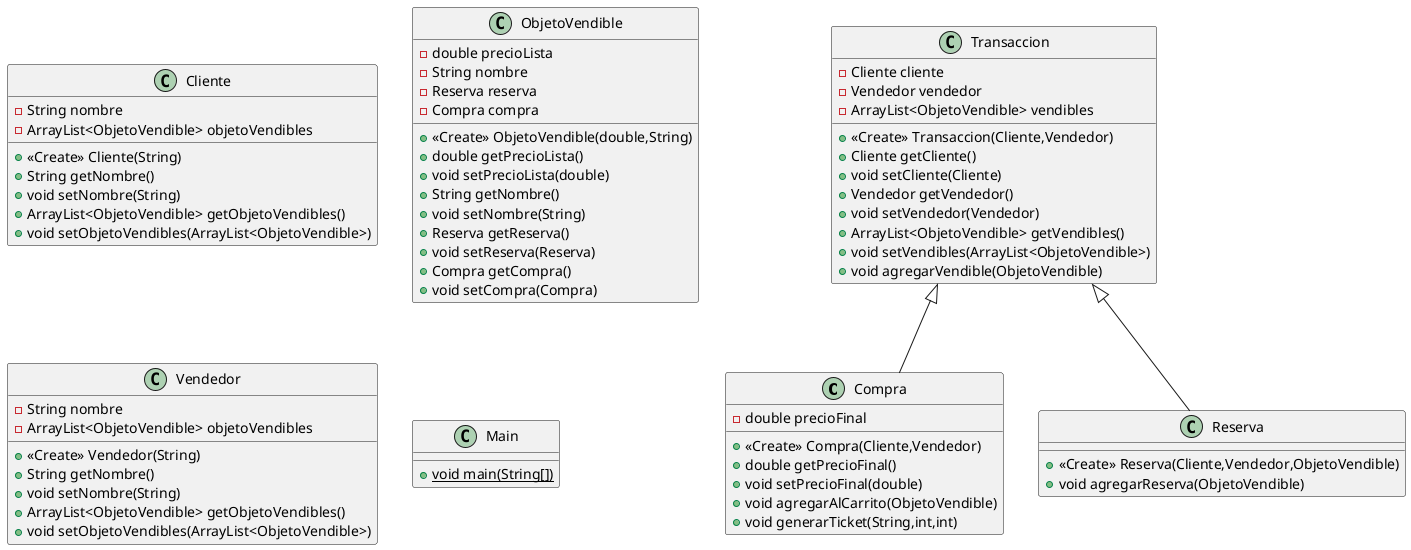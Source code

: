 @startuml
class Compra {
- double precioFinal
+ <<Create>> Compra(Cliente,Vendedor)
+ double getPrecioFinal()
+ void setPrecioFinal(double)
+ void agregarAlCarrito(ObjetoVendible)
+ void generarTicket(String,int,int)
}
class Reserva {
+ <<Create>> Reserva(Cliente,Vendedor,ObjetoVendible)
+ void agregarReserva(ObjetoVendible)
}
class Cliente {
- String nombre
- ArrayList<ObjetoVendible> objetoVendibles
+ <<Create>> Cliente(String)
+ String getNombre()
+ void setNombre(String)
+ ArrayList<ObjetoVendible> getObjetoVendibles()
+ void setObjetoVendibles(ArrayList<ObjetoVendible>)
}
class ObjetoVendible {
- double precioLista
- String nombre
- Reserva reserva
- Compra compra
+ <<Create>> ObjetoVendible(double,String)
+ double getPrecioLista()
+ void setPrecioLista(double)
+ String getNombre()
+ void setNombre(String)
+ Reserva getReserva()
+ void setReserva(Reserva)
+ Compra getCompra()
+ void setCompra(Compra)
}
class Transaccion {
- Cliente cliente
- Vendedor vendedor
- ArrayList<ObjetoVendible> vendibles
+ <<Create>> Transaccion(Cliente,Vendedor)
+ Cliente getCliente()
+ void setCliente(Cliente)
+ Vendedor getVendedor()
+ void setVendedor(Vendedor)
+ ArrayList<ObjetoVendible> getVendibles()
+ void setVendibles(ArrayList<ObjetoVendible>)
+ void agregarVendible(ObjetoVendible)
}
class Vendedor {
- String nombre
- ArrayList<ObjetoVendible> objetoVendibles
+ <<Create>> Vendedor(String)
+ String getNombre()
+ void setNombre(String)
+ ArrayList<ObjetoVendible> getObjetoVendibles()
+ void setObjetoVendibles(ArrayList<ObjetoVendible>)
}
class Main {
+ {static} void main(String[])
}


Transaccion <|-- Compra
Transaccion <|-- Reserva
@enduml